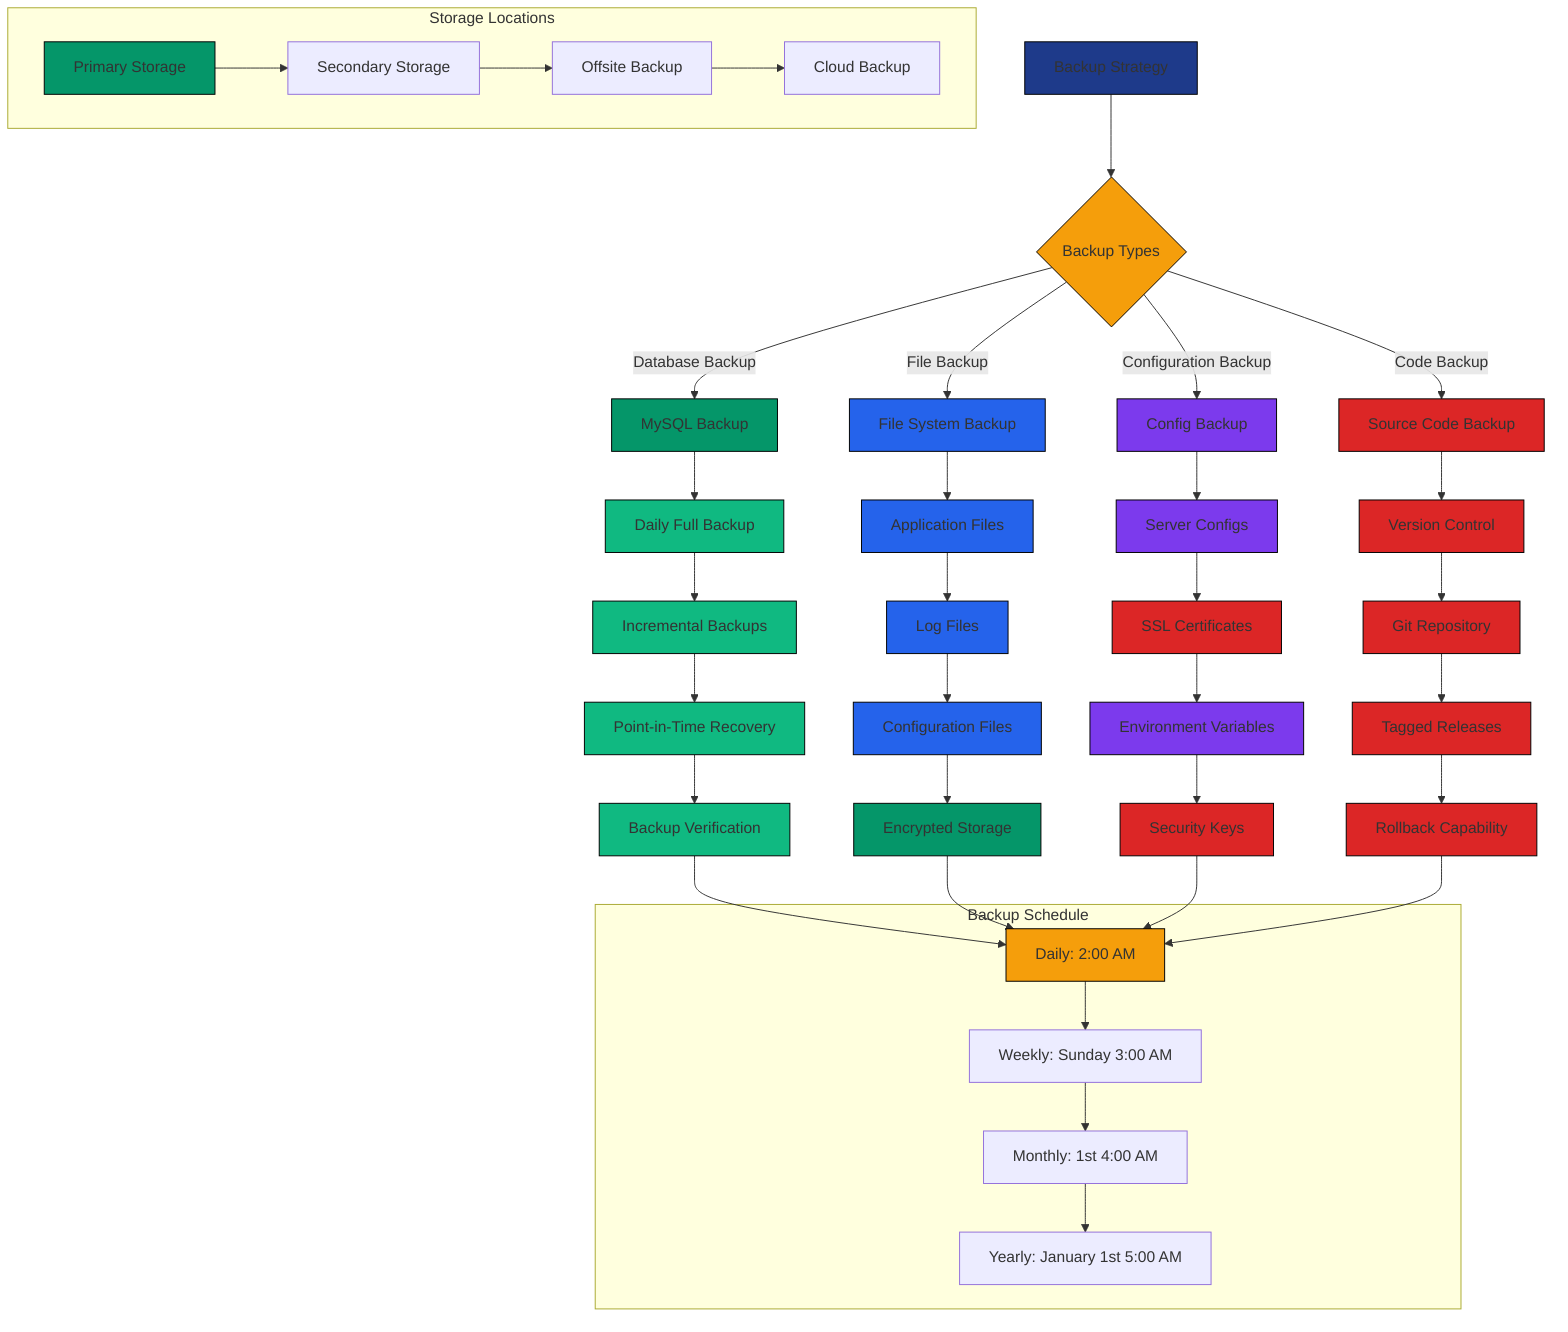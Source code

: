 ﻿graph TD
    A[Backup Strategy] --> B{Backup Types}
    
    B -->|Database Backup| C[MySQL Backup]
    B -->|File Backup| D[File System Backup]
    B -->|Configuration Backup| E[Config Backup]
    B -->|Code Backup| F[Source Code Backup]
    
    C --> G[Daily Full Backup]
    G --> H[Incremental Backups]
    H --> I[Point-in-Time Recovery]
    I --> J[Backup Verification]
    
    D --> K[Application Files]
    K --> L[Log Files]
    L --> M[Configuration Files]
    M --> N[Encrypted Storage]
    
    E --> O[Server Configs]
    O --> P[SSL Certificates]
    P --> Q[Environment Variables]
    Q --> R[Security Keys]
    
    F --> S[Version Control]
    S --> T[Git Repository]
    T --> U[Tagged Releases]
    U --> V[Rollback Capability]
    
    subgraph "Backup Schedule"
        W[Daily: 2:00 AM] --> X[Weekly: Sunday 3:00 AM]
        X --> Y[Monthly: 1st 4:00 AM]
        Y --> Z[Yearly: January 1st 5:00 AM]
    end
    
    subgraph "Storage Locations"
        AA[Primary Storage] --> BB[Secondary Storage]
        BB --> CC[Offsite Backup]
        CC --> DD[Cloud Backup]
    end
    
    J --> W
    N --> W
    R --> W
    V --> W
    
    style A fill:#1E3A8A,stroke:#000000
    style B fill:#F59E0B,stroke:#000000
    style C fill:#059669,stroke:#000000
    style D fill:#2563EB,stroke:#000000
    style E fill:#7C3AED,stroke:#000000
    style F fill:#DC2626,stroke:#000000
    style G fill:#10B981,stroke:#000000
    style H fill:#10B981,stroke:#000000
    style I fill:#10B981,stroke:#000000
    style J fill:#10B981,stroke:#000000
    style K fill:#2563EB,stroke:#000000
    style L fill:#2563EB,stroke:#000000
    style M fill:#2563EB,stroke:#000000
    style N fill:#059669,stroke:#000000
    style O fill:#7C3AED,stroke:#000000
    style P fill:#DC2626,stroke:#000000
    style Q fill:#7C3AED,stroke:#000000
    style R fill:#DC2626,stroke:#000000
    style S fill:#DC2626,stroke:#000000
    style T fill:#DC2626,stroke:#000000
    style U fill:#DC2626,stroke:#000000
    style V fill:#DC2626,stroke:#000000
    style W fill:#F59E0B,stroke:#000000
    style AA fill:#059669,stroke:#000000